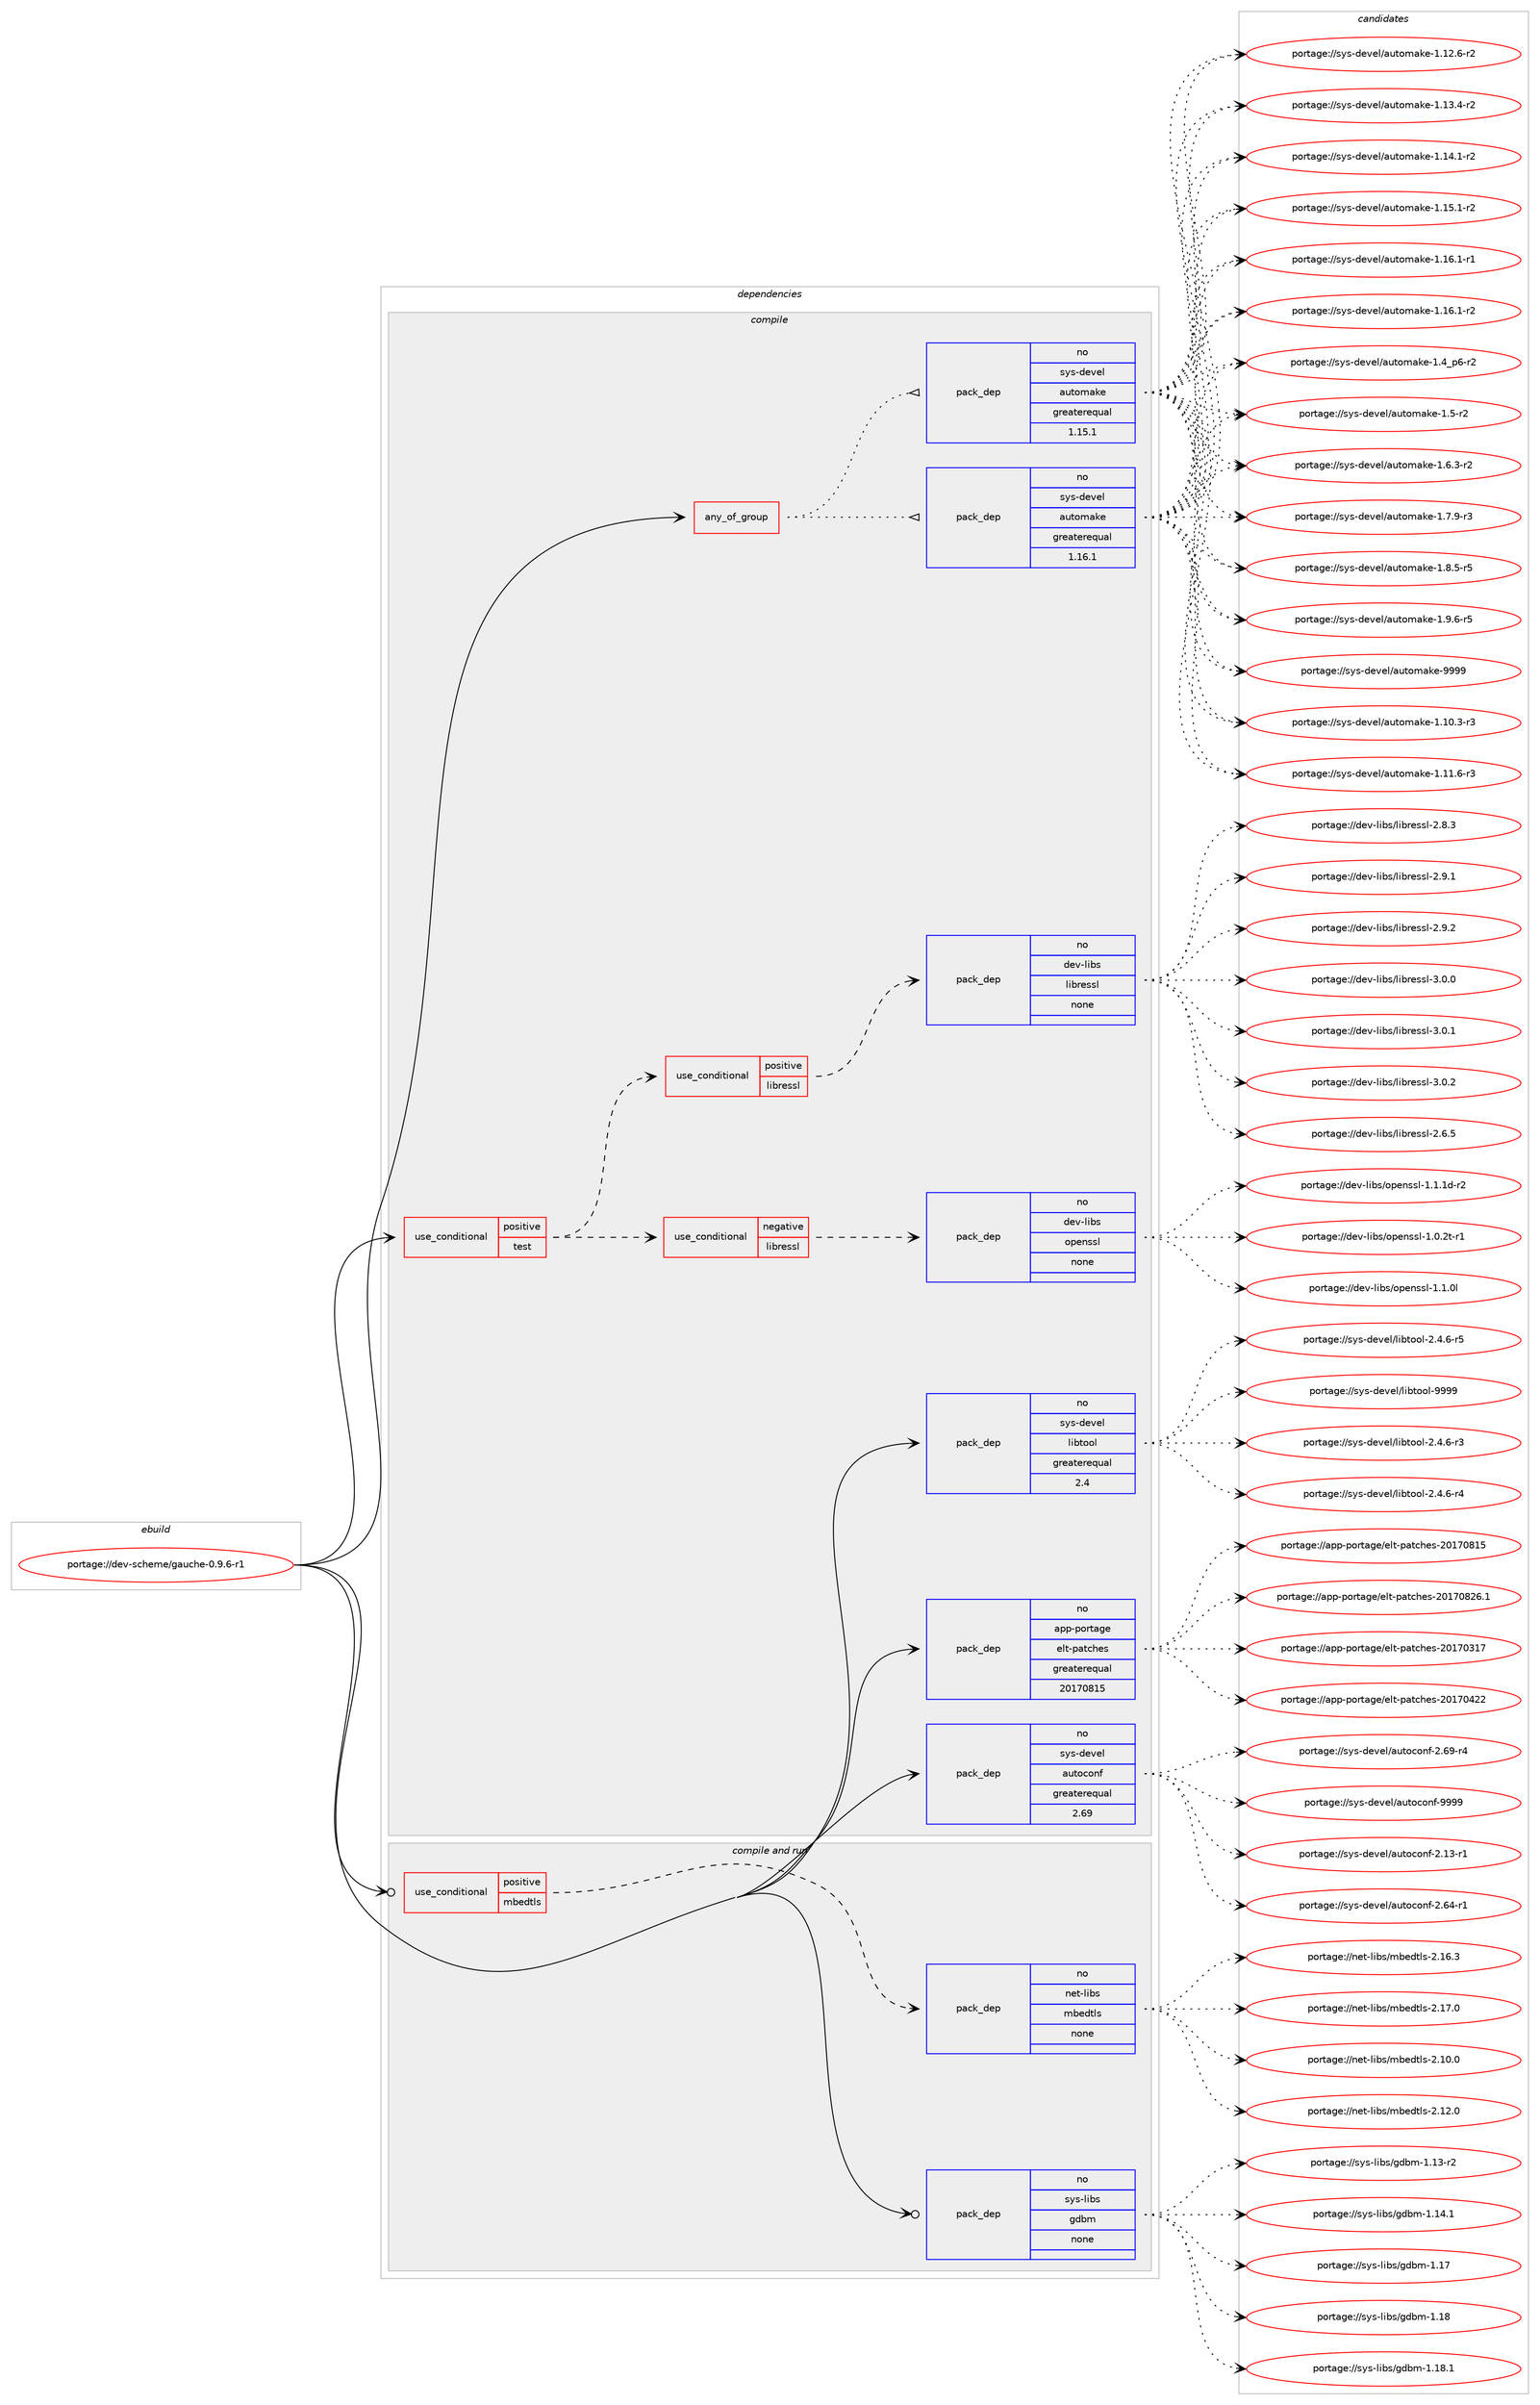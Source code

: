 digraph prolog {

# *************
# Graph options
# *************

newrank=true;
concentrate=true;
compound=true;
graph [rankdir=LR,fontname=Helvetica,fontsize=10,ranksep=1.5];#, ranksep=2.5, nodesep=0.2];
edge  [arrowhead=vee];
node  [fontname=Helvetica,fontsize=10];

# **********
# The ebuild
# **********

subgraph cluster_leftcol {
color=gray;
rank=same;
label=<<i>ebuild</i>>;
id [label="portage://dev-scheme/gauche-0.9.6-r1", color=red, width=4, href="../dev-scheme/gauche-0.9.6-r1.svg"];
}

# ****************
# The dependencies
# ****************

subgraph cluster_midcol {
color=gray;
label=<<i>dependencies</i>>;
subgraph cluster_compile {
fillcolor="#eeeeee";
style=filled;
label=<<i>compile</i>>;
subgraph any3494 {
dependency256907 [label=<<TABLE BORDER="0" CELLBORDER="1" CELLSPACING="0" CELLPADDING="4"><TR><TD CELLPADDING="10">any_of_group</TD></TR></TABLE>>, shape=none, color=red];subgraph pack183221 {
dependency256908 [label=<<TABLE BORDER="0" CELLBORDER="1" CELLSPACING="0" CELLPADDING="4" WIDTH="220"><TR><TD ROWSPAN="6" CELLPADDING="30">pack_dep</TD></TR><TR><TD WIDTH="110">no</TD></TR><TR><TD>sys-devel</TD></TR><TR><TD>automake</TD></TR><TR><TD>greaterequal</TD></TR><TR><TD>1.16.1</TD></TR></TABLE>>, shape=none, color=blue];
}
dependency256907:e -> dependency256908:w [weight=20,style="dotted",arrowhead="oinv"];
subgraph pack183222 {
dependency256909 [label=<<TABLE BORDER="0" CELLBORDER="1" CELLSPACING="0" CELLPADDING="4" WIDTH="220"><TR><TD ROWSPAN="6" CELLPADDING="30">pack_dep</TD></TR><TR><TD WIDTH="110">no</TD></TR><TR><TD>sys-devel</TD></TR><TR><TD>automake</TD></TR><TR><TD>greaterequal</TD></TR><TR><TD>1.15.1</TD></TR></TABLE>>, shape=none, color=blue];
}
dependency256907:e -> dependency256909:w [weight=20,style="dotted",arrowhead="oinv"];
}
id:e -> dependency256907:w [weight=20,style="solid",arrowhead="vee"];
subgraph cond70119 {
dependency256910 [label=<<TABLE BORDER="0" CELLBORDER="1" CELLSPACING="0" CELLPADDING="4"><TR><TD ROWSPAN="3" CELLPADDING="10">use_conditional</TD></TR><TR><TD>positive</TD></TR><TR><TD>test</TD></TR></TABLE>>, shape=none, color=red];
subgraph cond70120 {
dependency256911 [label=<<TABLE BORDER="0" CELLBORDER="1" CELLSPACING="0" CELLPADDING="4"><TR><TD ROWSPAN="3" CELLPADDING="10">use_conditional</TD></TR><TR><TD>negative</TD></TR><TR><TD>libressl</TD></TR></TABLE>>, shape=none, color=red];
subgraph pack183223 {
dependency256912 [label=<<TABLE BORDER="0" CELLBORDER="1" CELLSPACING="0" CELLPADDING="4" WIDTH="220"><TR><TD ROWSPAN="6" CELLPADDING="30">pack_dep</TD></TR><TR><TD WIDTH="110">no</TD></TR><TR><TD>dev-libs</TD></TR><TR><TD>openssl</TD></TR><TR><TD>none</TD></TR><TR><TD></TD></TR></TABLE>>, shape=none, color=blue];
}
dependency256911:e -> dependency256912:w [weight=20,style="dashed",arrowhead="vee"];
}
dependency256910:e -> dependency256911:w [weight=20,style="dashed",arrowhead="vee"];
subgraph cond70121 {
dependency256913 [label=<<TABLE BORDER="0" CELLBORDER="1" CELLSPACING="0" CELLPADDING="4"><TR><TD ROWSPAN="3" CELLPADDING="10">use_conditional</TD></TR><TR><TD>positive</TD></TR><TR><TD>libressl</TD></TR></TABLE>>, shape=none, color=red];
subgraph pack183224 {
dependency256914 [label=<<TABLE BORDER="0" CELLBORDER="1" CELLSPACING="0" CELLPADDING="4" WIDTH="220"><TR><TD ROWSPAN="6" CELLPADDING="30">pack_dep</TD></TR><TR><TD WIDTH="110">no</TD></TR><TR><TD>dev-libs</TD></TR><TR><TD>libressl</TD></TR><TR><TD>none</TD></TR><TR><TD></TD></TR></TABLE>>, shape=none, color=blue];
}
dependency256913:e -> dependency256914:w [weight=20,style="dashed",arrowhead="vee"];
}
dependency256910:e -> dependency256913:w [weight=20,style="dashed",arrowhead="vee"];
}
id:e -> dependency256910:w [weight=20,style="solid",arrowhead="vee"];
subgraph pack183225 {
dependency256915 [label=<<TABLE BORDER="0" CELLBORDER="1" CELLSPACING="0" CELLPADDING="4" WIDTH="220"><TR><TD ROWSPAN="6" CELLPADDING="30">pack_dep</TD></TR><TR><TD WIDTH="110">no</TD></TR><TR><TD>app-portage</TD></TR><TR><TD>elt-patches</TD></TR><TR><TD>greaterequal</TD></TR><TR><TD>20170815</TD></TR></TABLE>>, shape=none, color=blue];
}
id:e -> dependency256915:w [weight=20,style="solid",arrowhead="vee"];
subgraph pack183226 {
dependency256916 [label=<<TABLE BORDER="0" CELLBORDER="1" CELLSPACING="0" CELLPADDING="4" WIDTH="220"><TR><TD ROWSPAN="6" CELLPADDING="30">pack_dep</TD></TR><TR><TD WIDTH="110">no</TD></TR><TR><TD>sys-devel</TD></TR><TR><TD>autoconf</TD></TR><TR><TD>greaterequal</TD></TR><TR><TD>2.69</TD></TR></TABLE>>, shape=none, color=blue];
}
id:e -> dependency256916:w [weight=20,style="solid",arrowhead="vee"];
subgraph pack183227 {
dependency256917 [label=<<TABLE BORDER="0" CELLBORDER="1" CELLSPACING="0" CELLPADDING="4" WIDTH="220"><TR><TD ROWSPAN="6" CELLPADDING="30">pack_dep</TD></TR><TR><TD WIDTH="110">no</TD></TR><TR><TD>sys-devel</TD></TR><TR><TD>libtool</TD></TR><TR><TD>greaterequal</TD></TR><TR><TD>2.4</TD></TR></TABLE>>, shape=none, color=blue];
}
id:e -> dependency256917:w [weight=20,style="solid",arrowhead="vee"];
}
subgraph cluster_compileandrun {
fillcolor="#eeeeee";
style=filled;
label=<<i>compile and run</i>>;
subgraph cond70122 {
dependency256918 [label=<<TABLE BORDER="0" CELLBORDER="1" CELLSPACING="0" CELLPADDING="4"><TR><TD ROWSPAN="3" CELLPADDING="10">use_conditional</TD></TR><TR><TD>positive</TD></TR><TR><TD>mbedtls</TD></TR></TABLE>>, shape=none, color=red];
subgraph pack183228 {
dependency256919 [label=<<TABLE BORDER="0" CELLBORDER="1" CELLSPACING="0" CELLPADDING="4" WIDTH="220"><TR><TD ROWSPAN="6" CELLPADDING="30">pack_dep</TD></TR><TR><TD WIDTH="110">no</TD></TR><TR><TD>net-libs</TD></TR><TR><TD>mbedtls</TD></TR><TR><TD>none</TD></TR><TR><TD></TD></TR></TABLE>>, shape=none, color=blue];
}
dependency256918:e -> dependency256919:w [weight=20,style="dashed",arrowhead="vee"];
}
id:e -> dependency256918:w [weight=20,style="solid",arrowhead="odotvee"];
subgraph pack183229 {
dependency256920 [label=<<TABLE BORDER="0" CELLBORDER="1" CELLSPACING="0" CELLPADDING="4" WIDTH="220"><TR><TD ROWSPAN="6" CELLPADDING="30">pack_dep</TD></TR><TR><TD WIDTH="110">no</TD></TR><TR><TD>sys-libs</TD></TR><TR><TD>gdbm</TD></TR><TR><TD>none</TD></TR><TR><TD></TD></TR></TABLE>>, shape=none, color=blue];
}
id:e -> dependency256920:w [weight=20,style="solid",arrowhead="odotvee"];
}
subgraph cluster_run {
fillcolor="#eeeeee";
style=filled;
label=<<i>run</i>>;
}
}

# **************
# The candidates
# **************

subgraph cluster_choices {
rank=same;
color=gray;
label=<<i>candidates</i>>;

subgraph choice183221 {
color=black;
nodesep=1;
choiceportage11512111545100101118101108479711711611110997107101454946494846514511451 [label="portage://sys-devel/automake-1.10.3-r3", color=red, width=4,href="../sys-devel/automake-1.10.3-r3.svg"];
choiceportage11512111545100101118101108479711711611110997107101454946494946544511451 [label="portage://sys-devel/automake-1.11.6-r3", color=red, width=4,href="../sys-devel/automake-1.11.6-r3.svg"];
choiceportage11512111545100101118101108479711711611110997107101454946495046544511450 [label="portage://sys-devel/automake-1.12.6-r2", color=red, width=4,href="../sys-devel/automake-1.12.6-r2.svg"];
choiceportage11512111545100101118101108479711711611110997107101454946495146524511450 [label="portage://sys-devel/automake-1.13.4-r2", color=red, width=4,href="../sys-devel/automake-1.13.4-r2.svg"];
choiceportage11512111545100101118101108479711711611110997107101454946495246494511450 [label="portage://sys-devel/automake-1.14.1-r2", color=red, width=4,href="../sys-devel/automake-1.14.1-r2.svg"];
choiceportage11512111545100101118101108479711711611110997107101454946495346494511450 [label="portage://sys-devel/automake-1.15.1-r2", color=red, width=4,href="../sys-devel/automake-1.15.1-r2.svg"];
choiceportage11512111545100101118101108479711711611110997107101454946495446494511449 [label="portage://sys-devel/automake-1.16.1-r1", color=red, width=4,href="../sys-devel/automake-1.16.1-r1.svg"];
choiceportage11512111545100101118101108479711711611110997107101454946495446494511450 [label="portage://sys-devel/automake-1.16.1-r2", color=red, width=4,href="../sys-devel/automake-1.16.1-r2.svg"];
choiceportage115121115451001011181011084797117116111109971071014549465295112544511450 [label="portage://sys-devel/automake-1.4_p6-r2", color=red, width=4,href="../sys-devel/automake-1.4_p6-r2.svg"];
choiceportage11512111545100101118101108479711711611110997107101454946534511450 [label="portage://sys-devel/automake-1.5-r2", color=red, width=4,href="../sys-devel/automake-1.5-r2.svg"];
choiceportage115121115451001011181011084797117116111109971071014549465446514511450 [label="portage://sys-devel/automake-1.6.3-r2", color=red, width=4,href="../sys-devel/automake-1.6.3-r2.svg"];
choiceportage115121115451001011181011084797117116111109971071014549465546574511451 [label="portage://sys-devel/automake-1.7.9-r3", color=red, width=4,href="../sys-devel/automake-1.7.9-r3.svg"];
choiceportage115121115451001011181011084797117116111109971071014549465646534511453 [label="portage://sys-devel/automake-1.8.5-r5", color=red, width=4,href="../sys-devel/automake-1.8.5-r5.svg"];
choiceportage115121115451001011181011084797117116111109971071014549465746544511453 [label="portage://sys-devel/automake-1.9.6-r5", color=red, width=4,href="../sys-devel/automake-1.9.6-r5.svg"];
choiceportage115121115451001011181011084797117116111109971071014557575757 [label="portage://sys-devel/automake-9999", color=red, width=4,href="../sys-devel/automake-9999.svg"];
dependency256908:e -> choiceportage11512111545100101118101108479711711611110997107101454946494846514511451:w [style=dotted,weight="100"];
dependency256908:e -> choiceportage11512111545100101118101108479711711611110997107101454946494946544511451:w [style=dotted,weight="100"];
dependency256908:e -> choiceportage11512111545100101118101108479711711611110997107101454946495046544511450:w [style=dotted,weight="100"];
dependency256908:e -> choiceportage11512111545100101118101108479711711611110997107101454946495146524511450:w [style=dotted,weight="100"];
dependency256908:e -> choiceportage11512111545100101118101108479711711611110997107101454946495246494511450:w [style=dotted,weight="100"];
dependency256908:e -> choiceportage11512111545100101118101108479711711611110997107101454946495346494511450:w [style=dotted,weight="100"];
dependency256908:e -> choiceportage11512111545100101118101108479711711611110997107101454946495446494511449:w [style=dotted,weight="100"];
dependency256908:e -> choiceportage11512111545100101118101108479711711611110997107101454946495446494511450:w [style=dotted,weight="100"];
dependency256908:e -> choiceportage115121115451001011181011084797117116111109971071014549465295112544511450:w [style=dotted,weight="100"];
dependency256908:e -> choiceportage11512111545100101118101108479711711611110997107101454946534511450:w [style=dotted,weight="100"];
dependency256908:e -> choiceportage115121115451001011181011084797117116111109971071014549465446514511450:w [style=dotted,weight="100"];
dependency256908:e -> choiceportage115121115451001011181011084797117116111109971071014549465546574511451:w [style=dotted,weight="100"];
dependency256908:e -> choiceportage115121115451001011181011084797117116111109971071014549465646534511453:w [style=dotted,weight="100"];
dependency256908:e -> choiceportage115121115451001011181011084797117116111109971071014549465746544511453:w [style=dotted,weight="100"];
dependency256908:e -> choiceportage115121115451001011181011084797117116111109971071014557575757:w [style=dotted,weight="100"];
}
subgraph choice183222 {
color=black;
nodesep=1;
choiceportage11512111545100101118101108479711711611110997107101454946494846514511451 [label="portage://sys-devel/automake-1.10.3-r3", color=red, width=4,href="../sys-devel/automake-1.10.3-r3.svg"];
choiceportage11512111545100101118101108479711711611110997107101454946494946544511451 [label="portage://sys-devel/automake-1.11.6-r3", color=red, width=4,href="../sys-devel/automake-1.11.6-r3.svg"];
choiceportage11512111545100101118101108479711711611110997107101454946495046544511450 [label="portage://sys-devel/automake-1.12.6-r2", color=red, width=4,href="../sys-devel/automake-1.12.6-r2.svg"];
choiceportage11512111545100101118101108479711711611110997107101454946495146524511450 [label="portage://sys-devel/automake-1.13.4-r2", color=red, width=4,href="../sys-devel/automake-1.13.4-r2.svg"];
choiceportage11512111545100101118101108479711711611110997107101454946495246494511450 [label="portage://sys-devel/automake-1.14.1-r2", color=red, width=4,href="../sys-devel/automake-1.14.1-r2.svg"];
choiceportage11512111545100101118101108479711711611110997107101454946495346494511450 [label="portage://sys-devel/automake-1.15.1-r2", color=red, width=4,href="../sys-devel/automake-1.15.1-r2.svg"];
choiceportage11512111545100101118101108479711711611110997107101454946495446494511449 [label="portage://sys-devel/automake-1.16.1-r1", color=red, width=4,href="../sys-devel/automake-1.16.1-r1.svg"];
choiceportage11512111545100101118101108479711711611110997107101454946495446494511450 [label="portage://sys-devel/automake-1.16.1-r2", color=red, width=4,href="../sys-devel/automake-1.16.1-r2.svg"];
choiceportage115121115451001011181011084797117116111109971071014549465295112544511450 [label="portage://sys-devel/automake-1.4_p6-r2", color=red, width=4,href="../sys-devel/automake-1.4_p6-r2.svg"];
choiceportage11512111545100101118101108479711711611110997107101454946534511450 [label="portage://sys-devel/automake-1.5-r2", color=red, width=4,href="../sys-devel/automake-1.5-r2.svg"];
choiceportage115121115451001011181011084797117116111109971071014549465446514511450 [label="portage://sys-devel/automake-1.6.3-r2", color=red, width=4,href="../sys-devel/automake-1.6.3-r2.svg"];
choiceportage115121115451001011181011084797117116111109971071014549465546574511451 [label="portage://sys-devel/automake-1.7.9-r3", color=red, width=4,href="../sys-devel/automake-1.7.9-r3.svg"];
choiceportage115121115451001011181011084797117116111109971071014549465646534511453 [label="portage://sys-devel/automake-1.8.5-r5", color=red, width=4,href="../sys-devel/automake-1.8.5-r5.svg"];
choiceportage115121115451001011181011084797117116111109971071014549465746544511453 [label="portage://sys-devel/automake-1.9.6-r5", color=red, width=4,href="../sys-devel/automake-1.9.6-r5.svg"];
choiceportage115121115451001011181011084797117116111109971071014557575757 [label="portage://sys-devel/automake-9999", color=red, width=4,href="../sys-devel/automake-9999.svg"];
dependency256909:e -> choiceportage11512111545100101118101108479711711611110997107101454946494846514511451:w [style=dotted,weight="100"];
dependency256909:e -> choiceportage11512111545100101118101108479711711611110997107101454946494946544511451:w [style=dotted,weight="100"];
dependency256909:e -> choiceportage11512111545100101118101108479711711611110997107101454946495046544511450:w [style=dotted,weight="100"];
dependency256909:e -> choiceportage11512111545100101118101108479711711611110997107101454946495146524511450:w [style=dotted,weight="100"];
dependency256909:e -> choiceportage11512111545100101118101108479711711611110997107101454946495246494511450:w [style=dotted,weight="100"];
dependency256909:e -> choiceportage11512111545100101118101108479711711611110997107101454946495346494511450:w [style=dotted,weight="100"];
dependency256909:e -> choiceportage11512111545100101118101108479711711611110997107101454946495446494511449:w [style=dotted,weight="100"];
dependency256909:e -> choiceportage11512111545100101118101108479711711611110997107101454946495446494511450:w [style=dotted,weight="100"];
dependency256909:e -> choiceportage115121115451001011181011084797117116111109971071014549465295112544511450:w [style=dotted,weight="100"];
dependency256909:e -> choiceportage11512111545100101118101108479711711611110997107101454946534511450:w [style=dotted,weight="100"];
dependency256909:e -> choiceportage115121115451001011181011084797117116111109971071014549465446514511450:w [style=dotted,weight="100"];
dependency256909:e -> choiceportage115121115451001011181011084797117116111109971071014549465546574511451:w [style=dotted,weight="100"];
dependency256909:e -> choiceportage115121115451001011181011084797117116111109971071014549465646534511453:w [style=dotted,weight="100"];
dependency256909:e -> choiceportage115121115451001011181011084797117116111109971071014549465746544511453:w [style=dotted,weight="100"];
dependency256909:e -> choiceportage115121115451001011181011084797117116111109971071014557575757:w [style=dotted,weight="100"];
}
subgraph choice183223 {
color=black;
nodesep=1;
choiceportage1001011184510810598115471111121011101151151084549464846501164511449 [label="portage://dev-libs/openssl-1.0.2t-r1", color=red, width=4,href="../dev-libs/openssl-1.0.2t-r1.svg"];
choiceportage100101118451081059811547111112101110115115108454946494648108 [label="portage://dev-libs/openssl-1.1.0l", color=red, width=4,href="../dev-libs/openssl-1.1.0l.svg"];
choiceportage1001011184510810598115471111121011101151151084549464946491004511450 [label="portage://dev-libs/openssl-1.1.1d-r2", color=red, width=4,href="../dev-libs/openssl-1.1.1d-r2.svg"];
dependency256912:e -> choiceportage1001011184510810598115471111121011101151151084549464846501164511449:w [style=dotted,weight="100"];
dependency256912:e -> choiceportage100101118451081059811547111112101110115115108454946494648108:w [style=dotted,weight="100"];
dependency256912:e -> choiceportage1001011184510810598115471111121011101151151084549464946491004511450:w [style=dotted,weight="100"];
}
subgraph choice183224 {
color=black;
nodesep=1;
choiceportage10010111845108105981154710810598114101115115108455046544653 [label="portage://dev-libs/libressl-2.6.5", color=red, width=4,href="../dev-libs/libressl-2.6.5.svg"];
choiceportage10010111845108105981154710810598114101115115108455046564651 [label="portage://dev-libs/libressl-2.8.3", color=red, width=4,href="../dev-libs/libressl-2.8.3.svg"];
choiceportage10010111845108105981154710810598114101115115108455046574649 [label="portage://dev-libs/libressl-2.9.1", color=red, width=4,href="../dev-libs/libressl-2.9.1.svg"];
choiceportage10010111845108105981154710810598114101115115108455046574650 [label="portage://dev-libs/libressl-2.9.2", color=red, width=4,href="../dev-libs/libressl-2.9.2.svg"];
choiceportage10010111845108105981154710810598114101115115108455146484648 [label="portage://dev-libs/libressl-3.0.0", color=red, width=4,href="../dev-libs/libressl-3.0.0.svg"];
choiceportage10010111845108105981154710810598114101115115108455146484649 [label="portage://dev-libs/libressl-3.0.1", color=red, width=4,href="../dev-libs/libressl-3.0.1.svg"];
choiceportage10010111845108105981154710810598114101115115108455146484650 [label="portage://dev-libs/libressl-3.0.2", color=red, width=4,href="../dev-libs/libressl-3.0.2.svg"];
dependency256914:e -> choiceportage10010111845108105981154710810598114101115115108455046544653:w [style=dotted,weight="100"];
dependency256914:e -> choiceportage10010111845108105981154710810598114101115115108455046564651:w [style=dotted,weight="100"];
dependency256914:e -> choiceportage10010111845108105981154710810598114101115115108455046574649:w [style=dotted,weight="100"];
dependency256914:e -> choiceportage10010111845108105981154710810598114101115115108455046574650:w [style=dotted,weight="100"];
dependency256914:e -> choiceportage10010111845108105981154710810598114101115115108455146484648:w [style=dotted,weight="100"];
dependency256914:e -> choiceportage10010111845108105981154710810598114101115115108455146484649:w [style=dotted,weight="100"];
dependency256914:e -> choiceportage10010111845108105981154710810598114101115115108455146484650:w [style=dotted,weight="100"];
}
subgraph choice183225 {
color=black;
nodesep=1;
choiceportage97112112451121111141169710310147101108116451129711699104101115455048495548514955 [label="portage://app-portage/elt-patches-20170317", color=red, width=4,href="../app-portage/elt-patches-20170317.svg"];
choiceportage97112112451121111141169710310147101108116451129711699104101115455048495548525050 [label="portage://app-portage/elt-patches-20170422", color=red, width=4,href="../app-portage/elt-patches-20170422.svg"];
choiceportage97112112451121111141169710310147101108116451129711699104101115455048495548564953 [label="portage://app-portage/elt-patches-20170815", color=red, width=4,href="../app-portage/elt-patches-20170815.svg"];
choiceportage971121124511211111411697103101471011081164511297116991041011154550484955485650544649 [label="portage://app-portage/elt-patches-20170826.1", color=red, width=4,href="../app-portage/elt-patches-20170826.1.svg"];
dependency256915:e -> choiceportage97112112451121111141169710310147101108116451129711699104101115455048495548514955:w [style=dotted,weight="100"];
dependency256915:e -> choiceportage97112112451121111141169710310147101108116451129711699104101115455048495548525050:w [style=dotted,weight="100"];
dependency256915:e -> choiceportage97112112451121111141169710310147101108116451129711699104101115455048495548564953:w [style=dotted,weight="100"];
dependency256915:e -> choiceportage971121124511211111411697103101471011081164511297116991041011154550484955485650544649:w [style=dotted,weight="100"];
}
subgraph choice183226 {
color=black;
nodesep=1;
choiceportage1151211154510010111810110847971171161119911111010245504649514511449 [label="portage://sys-devel/autoconf-2.13-r1", color=red, width=4,href="../sys-devel/autoconf-2.13-r1.svg"];
choiceportage1151211154510010111810110847971171161119911111010245504654524511449 [label="portage://sys-devel/autoconf-2.64-r1", color=red, width=4,href="../sys-devel/autoconf-2.64-r1.svg"];
choiceportage1151211154510010111810110847971171161119911111010245504654574511452 [label="portage://sys-devel/autoconf-2.69-r4", color=red, width=4,href="../sys-devel/autoconf-2.69-r4.svg"];
choiceportage115121115451001011181011084797117116111991111101024557575757 [label="portage://sys-devel/autoconf-9999", color=red, width=4,href="../sys-devel/autoconf-9999.svg"];
dependency256916:e -> choiceportage1151211154510010111810110847971171161119911111010245504649514511449:w [style=dotted,weight="100"];
dependency256916:e -> choiceportage1151211154510010111810110847971171161119911111010245504654524511449:w [style=dotted,weight="100"];
dependency256916:e -> choiceportage1151211154510010111810110847971171161119911111010245504654574511452:w [style=dotted,weight="100"];
dependency256916:e -> choiceportage115121115451001011181011084797117116111991111101024557575757:w [style=dotted,weight="100"];
}
subgraph choice183227 {
color=black;
nodesep=1;
choiceportage1151211154510010111810110847108105981161111111084550465246544511451 [label="portage://sys-devel/libtool-2.4.6-r3", color=red, width=4,href="../sys-devel/libtool-2.4.6-r3.svg"];
choiceportage1151211154510010111810110847108105981161111111084550465246544511452 [label="portage://sys-devel/libtool-2.4.6-r4", color=red, width=4,href="../sys-devel/libtool-2.4.6-r4.svg"];
choiceportage1151211154510010111810110847108105981161111111084550465246544511453 [label="portage://sys-devel/libtool-2.4.6-r5", color=red, width=4,href="../sys-devel/libtool-2.4.6-r5.svg"];
choiceportage1151211154510010111810110847108105981161111111084557575757 [label="portage://sys-devel/libtool-9999", color=red, width=4,href="../sys-devel/libtool-9999.svg"];
dependency256917:e -> choiceportage1151211154510010111810110847108105981161111111084550465246544511451:w [style=dotted,weight="100"];
dependency256917:e -> choiceportage1151211154510010111810110847108105981161111111084550465246544511452:w [style=dotted,weight="100"];
dependency256917:e -> choiceportage1151211154510010111810110847108105981161111111084550465246544511453:w [style=dotted,weight="100"];
dependency256917:e -> choiceportage1151211154510010111810110847108105981161111111084557575757:w [style=dotted,weight="100"];
}
subgraph choice183228 {
color=black;
nodesep=1;
choiceportage1101011164510810598115471099810110011610811545504649484648 [label="portage://net-libs/mbedtls-2.10.0", color=red, width=4,href="../net-libs/mbedtls-2.10.0.svg"];
choiceportage1101011164510810598115471099810110011610811545504649504648 [label="portage://net-libs/mbedtls-2.12.0", color=red, width=4,href="../net-libs/mbedtls-2.12.0.svg"];
choiceportage1101011164510810598115471099810110011610811545504649544651 [label="portage://net-libs/mbedtls-2.16.3", color=red, width=4,href="../net-libs/mbedtls-2.16.3.svg"];
choiceportage1101011164510810598115471099810110011610811545504649554648 [label="portage://net-libs/mbedtls-2.17.0", color=red, width=4,href="../net-libs/mbedtls-2.17.0.svg"];
dependency256919:e -> choiceportage1101011164510810598115471099810110011610811545504649484648:w [style=dotted,weight="100"];
dependency256919:e -> choiceportage1101011164510810598115471099810110011610811545504649504648:w [style=dotted,weight="100"];
dependency256919:e -> choiceportage1101011164510810598115471099810110011610811545504649544651:w [style=dotted,weight="100"];
dependency256919:e -> choiceportage1101011164510810598115471099810110011610811545504649554648:w [style=dotted,weight="100"];
}
subgraph choice183229 {
color=black;
nodesep=1;
choiceportage1151211154510810598115471031009810945494649514511450 [label="portage://sys-libs/gdbm-1.13-r2", color=red, width=4,href="../sys-libs/gdbm-1.13-r2.svg"];
choiceportage1151211154510810598115471031009810945494649524649 [label="portage://sys-libs/gdbm-1.14.1", color=red, width=4,href="../sys-libs/gdbm-1.14.1.svg"];
choiceportage115121115451081059811547103100981094549464955 [label="portage://sys-libs/gdbm-1.17", color=red, width=4,href="../sys-libs/gdbm-1.17.svg"];
choiceportage115121115451081059811547103100981094549464956 [label="portage://sys-libs/gdbm-1.18", color=red, width=4,href="../sys-libs/gdbm-1.18.svg"];
choiceportage1151211154510810598115471031009810945494649564649 [label="portage://sys-libs/gdbm-1.18.1", color=red, width=4,href="../sys-libs/gdbm-1.18.1.svg"];
dependency256920:e -> choiceportage1151211154510810598115471031009810945494649514511450:w [style=dotted,weight="100"];
dependency256920:e -> choiceportage1151211154510810598115471031009810945494649524649:w [style=dotted,weight="100"];
dependency256920:e -> choiceportage115121115451081059811547103100981094549464955:w [style=dotted,weight="100"];
dependency256920:e -> choiceportage115121115451081059811547103100981094549464956:w [style=dotted,weight="100"];
dependency256920:e -> choiceportage1151211154510810598115471031009810945494649564649:w [style=dotted,weight="100"];
}
}

}

